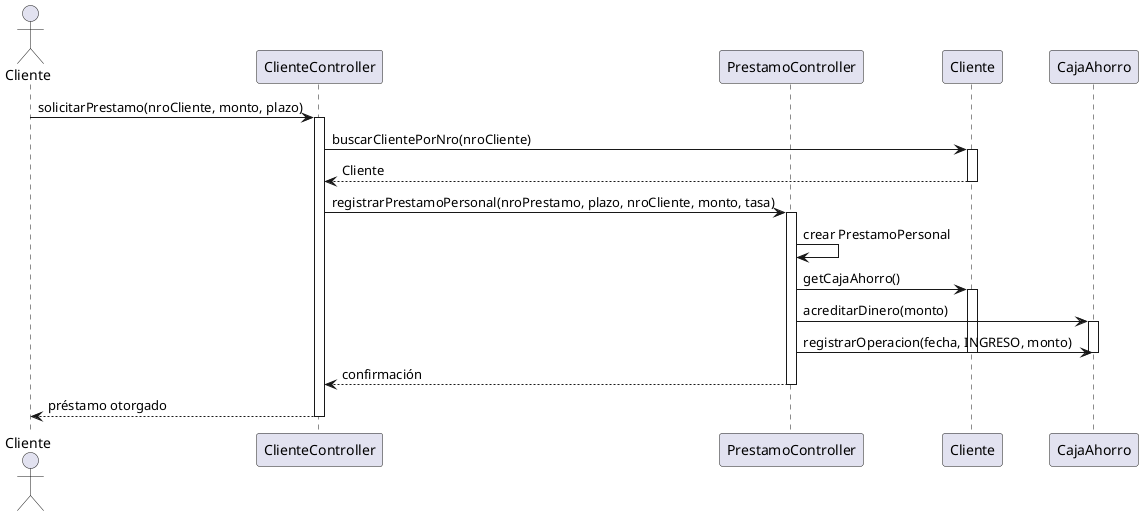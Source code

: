 @startuml
actor Cliente
participant "ClienteController" as CC
participant "PrestamoController" as PC
participant "Cliente" as C
participant "CajaAhorro" as CA

' El cliente inicia la solicitud de préstamo personal
Cliente -> CC: solicitarPrestamo(nroCliente, monto, plazo)
activate CC

' El controller busca el cliente por su número
CC -> C: buscarClientePorNro(nroCliente)
activate C
CC <-- C: Cliente
deactivate C

' El controller delega la creación del préstamo personal
CC -> PC: registrarPrestamoPersonal(nroPrestamo, plazo, nroCliente, monto, tasa)
activate PC

' Se crea el objeto PrestamoPersonal
PC -> PC: crear PrestamoPersonal

' Se acredita el dinero en la caja de ahorro del cliente
PC -> C: getCajaAhorro()
activate C
PC -> CA: acreditarDinero(monto)
activate CA

' Se registra la operación de ingreso en la caja de ahorro
PC -> CA: registrarOperacion(fecha, INGRESO, monto)
deactivate CA
deactivate C

' Se confirma la operación al controller
PC --> CC: confirmación
deactivate PC

' El controller informa al cliente que el préstamo fue otorgado
CC --> Cliente: préstamo otorgado
deactivate CC

@enduml